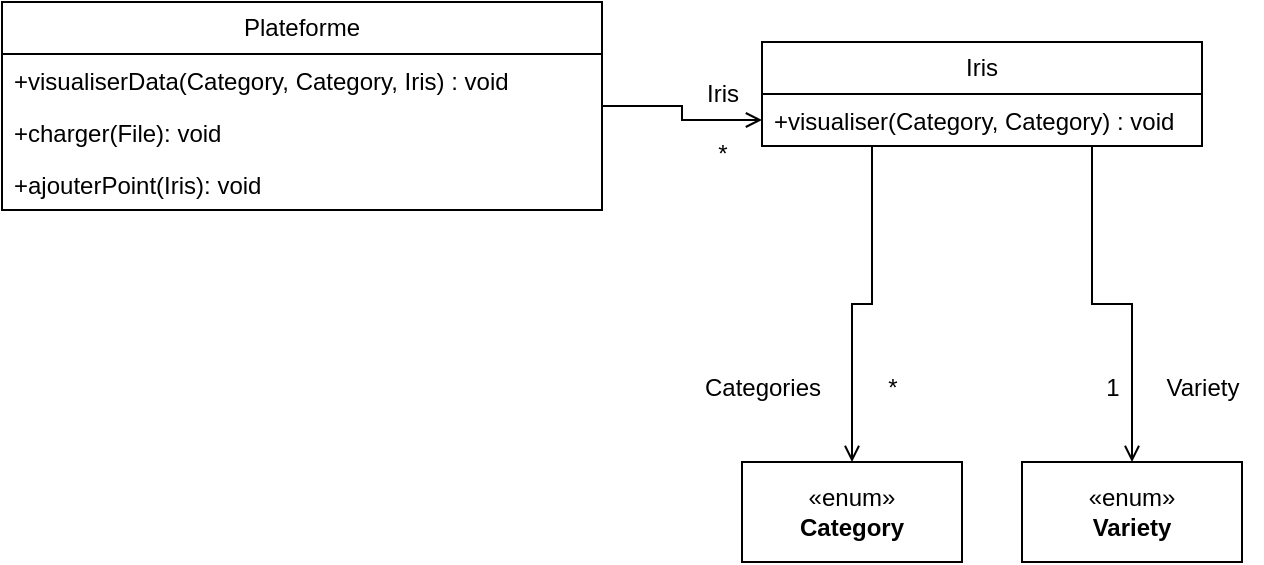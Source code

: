 <mxfile version="24.7.17" pages="6">
  <diagram name="Page-1" id="cFNUSoCIAU9kP9yINUeb">
    <mxGraphModel dx="1434" dy="654" grid="1" gridSize="10" guides="1" tooltips="1" connect="1" arrows="1" fold="1" page="1" pageScale="1" pageWidth="827" pageHeight="1169" math="0" shadow="0">
      <root>
        <mxCell id="0" />
        <mxCell id="1" parent="0" />
        <mxCell id="wtodoydzt9P1X4ofs9mV-18" style="edgeStyle=orthogonalEdgeStyle;rounded=0;orthogonalLoop=1;jettySize=auto;html=1;exitX=1;exitY=0.5;exitDx=0;exitDy=0;entryX=0;entryY=0.5;entryDx=0;entryDy=0;endArrow=open;endFill=0;" edge="1" parent="1" source="wtodoydzt9P1X4ofs9mV-1" target="wtodoydzt9P1X4ofs9mV-9">
          <mxGeometry relative="1" as="geometry" />
        </mxCell>
        <mxCell id="wtodoydzt9P1X4ofs9mV-1" value="Plateforme" style="swimlane;fontStyle=0;childLayout=stackLayout;horizontal=1;startSize=26;fillColor=none;horizontalStack=0;resizeParent=1;resizeParentMax=0;resizeLast=0;collapsible=1;marginBottom=0;whiteSpace=wrap;html=1;" vertex="1" parent="1">
          <mxGeometry x="110" y="100" width="300" height="104" as="geometry" />
        </mxCell>
        <mxCell id="wtodoydzt9P1X4ofs9mV-2" value="+visualiserData(Category, Category, Iris) : void" style="text;strokeColor=none;fillColor=none;align=left;verticalAlign=top;spacingLeft=4;spacingRight=4;overflow=hidden;rotatable=0;points=[[0,0.5],[1,0.5]];portConstraint=eastwest;whiteSpace=wrap;html=1;" vertex="1" parent="wtodoydzt9P1X4ofs9mV-1">
          <mxGeometry y="26" width="300" height="26" as="geometry" />
        </mxCell>
        <mxCell id="wtodoydzt9P1X4ofs9mV-3" value="+charger(File): void" style="text;strokeColor=none;fillColor=none;align=left;verticalAlign=top;spacingLeft=4;spacingRight=4;overflow=hidden;rotatable=0;points=[[0,0.5],[1,0.5]];portConstraint=eastwest;whiteSpace=wrap;html=1;" vertex="1" parent="wtodoydzt9P1X4ofs9mV-1">
          <mxGeometry y="52" width="300" height="26" as="geometry" />
        </mxCell>
        <mxCell id="wtodoydzt9P1X4ofs9mV-4" value="+ajouterPoint(Iris): void" style="text;strokeColor=none;fillColor=none;align=left;verticalAlign=top;spacingLeft=4;spacingRight=4;overflow=hidden;rotatable=0;points=[[0,0.5],[1,0.5]];portConstraint=eastwest;whiteSpace=wrap;html=1;" vertex="1" parent="wtodoydzt9P1X4ofs9mV-1">
          <mxGeometry y="78" width="300" height="26" as="geometry" />
        </mxCell>
        <mxCell id="wtodoydzt9P1X4ofs9mV-6" value="&lt;div&gt;«enum»&lt;b&gt;&lt;br&gt;&lt;/b&gt;&lt;/div&gt;&lt;div&gt;&lt;b&gt;Category&lt;/b&gt;&lt;/div&gt;" style="html=1;whiteSpace=wrap;" vertex="1" parent="1">
          <mxGeometry x="480" y="330" width="110" height="50" as="geometry" />
        </mxCell>
        <mxCell id="wtodoydzt9P1X4ofs9mV-7" value="&lt;div&gt;«enum»&lt;b&gt;&lt;br&gt;&lt;/b&gt;&lt;/div&gt;&lt;div&gt;&lt;b&gt;Variety&lt;/b&gt;&lt;/div&gt;" style="html=1;whiteSpace=wrap;" vertex="1" parent="1">
          <mxGeometry x="620" y="330" width="110" height="50" as="geometry" />
        </mxCell>
        <mxCell id="wtodoydzt9P1X4ofs9mV-12" style="edgeStyle=orthogonalEdgeStyle;rounded=0;orthogonalLoop=1;jettySize=auto;html=1;exitX=0.25;exitY=1;exitDx=0;exitDy=0;entryX=0.5;entryY=0;entryDx=0;entryDy=0;endArrow=open;endFill=0;" edge="1" parent="1" source="wtodoydzt9P1X4ofs9mV-8" target="wtodoydzt9P1X4ofs9mV-6">
          <mxGeometry relative="1" as="geometry" />
        </mxCell>
        <mxCell id="wtodoydzt9P1X4ofs9mV-13" style="edgeStyle=orthogonalEdgeStyle;rounded=0;orthogonalLoop=1;jettySize=auto;html=1;exitX=0.75;exitY=1;exitDx=0;exitDy=0;entryX=0.5;entryY=0;entryDx=0;entryDy=0;endArrow=open;endFill=0;" edge="1" parent="1" source="wtodoydzt9P1X4ofs9mV-8" target="wtodoydzt9P1X4ofs9mV-7">
          <mxGeometry relative="1" as="geometry" />
        </mxCell>
        <mxCell id="wtodoydzt9P1X4ofs9mV-8" value="Iris" style="swimlane;fontStyle=0;childLayout=stackLayout;horizontal=1;startSize=26;fillColor=none;horizontalStack=0;resizeParent=1;resizeParentMax=0;resizeLast=0;collapsible=1;marginBottom=0;whiteSpace=wrap;html=1;" vertex="1" parent="1">
          <mxGeometry x="490" y="120" width="220" height="52" as="geometry" />
        </mxCell>
        <mxCell id="wtodoydzt9P1X4ofs9mV-9" value="+visualiser(Category, Category) : void" style="text;strokeColor=none;fillColor=none;align=left;verticalAlign=top;spacingLeft=4;spacingRight=4;overflow=hidden;rotatable=0;points=[[0,0.5],[1,0.5]];portConstraint=eastwest;whiteSpace=wrap;html=1;" vertex="1" parent="wtodoydzt9P1X4ofs9mV-8">
          <mxGeometry y="26" width="220" height="26" as="geometry" />
        </mxCell>
        <mxCell id="wtodoydzt9P1X4ofs9mV-14" value="Variety" style="text;html=1;align=center;verticalAlign=middle;resizable=0;points=[];autosize=1;strokeColor=none;fillColor=none;rotation=0;" vertex="1" parent="1">
          <mxGeometry x="680" y="278" width="60" height="30" as="geometry" />
        </mxCell>
        <mxCell id="wtodoydzt9P1X4ofs9mV-15" value="1" style="text;html=1;align=center;verticalAlign=middle;resizable=0;points=[];autosize=1;strokeColor=none;fillColor=none;" vertex="1" parent="1">
          <mxGeometry x="650" y="278" width="30" height="30" as="geometry" />
        </mxCell>
        <mxCell id="wtodoydzt9P1X4ofs9mV-16" value="Categories" style="text;html=1;align=center;verticalAlign=middle;resizable=0;points=[];autosize=1;strokeColor=none;fillColor=none;" vertex="1" parent="1">
          <mxGeometry x="450" y="278" width="80" height="30" as="geometry" />
        </mxCell>
        <mxCell id="wtodoydzt9P1X4ofs9mV-17" value="*" style="text;html=1;align=center;verticalAlign=middle;resizable=0;points=[];autosize=1;strokeColor=none;fillColor=none;" vertex="1" parent="1">
          <mxGeometry x="540" y="278" width="30" height="30" as="geometry" />
        </mxCell>
        <mxCell id="wtodoydzt9P1X4ofs9mV-19" value="Iris" style="text;html=1;align=center;verticalAlign=middle;resizable=0;points=[];autosize=1;strokeColor=none;fillColor=none;" vertex="1" parent="1">
          <mxGeometry x="450" y="131" width="40" height="30" as="geometry" />
        </mxCell>
        <mxCell id="wtodoydzt9P1X4ofs9mV-20" value="*" style="text;html=1;align=center;verticalAlign=middle;resizable=0;points=[];autosize=1;strokeColor=none;fillColor=none;" vertex="1" parent="1">
          <mxGeometry x="455" y="161" width="30" height="30" as="geometry" />
        </mxCell>
      </root>
    </mxGraphModel>
  </diagram>
  <diagram id="J97Odw1jiFsRT9J1Y3_7" name="Page-2">
    <mxGraphModel dx="1834" dy="1152" grid="0" gridSize="10" guides="1" tooltips="1" connect="1" arrows="1" fold="1" page="0" pageScale="1" pageWidth="827" pageHeight="1169" math="0" shadow="0">
      <root>
        <mxCell id="0" />
        <mxCell id="1" parent="0" />
        <mxCell id="sPWfeZUonLFTM-aPh2ml-5" value="Plateforme" style="swimlane;fontStyle=1;align=center;verticalAlign=top;childLayout=stackLayout;horizontal=1;startSize=26;horizontalStack=0;resizeParent=1;resizeParentMax=0;resizeLast=0;collapsible=1;marginBottom=0;whiteSpace=wrap;html=1;" vertex="1" parent="1">
          <mxGeometry x="-26" y="-14" width="263" height="112" as="geometry" />
        </mxCell>
        <mxCell id="sPWfeZUonLFTM-aPh2ml-7" value="" style="line;strokeWidth=1;fillColor=none;align=left;verticalAlign=middle;spacingTop=-1;spacingLeft=3;spacingRight=3;rotatable=0;labelPosition=right;points=[];portConstraint=eastwest;strokeColor=inherit;" vertex="1" parent="sPWfeZUonLFTM-aPh2ml-5">
          <mxGeometry y="26" width="263" height="8" as="geometry" />
        </mxCell>
        <mxCell id="sPWfeZUonLFTM-aPh2ml-8" value="+visualiserData(Category,&amp;nbsp;Category, Iris): void" style="text;strokeColor=none;fillColor=none;align=left;verticalAlign=top;spacingLeft=4;spacingRight=4;overflow=hidden;rotatable=0;points=[[0,0.5],[1,0.5]];portConstraint=eastwest;whiteSpace=wrap;html=1;" vertex="1" parent="sPWfeZUonLFTM-aPh2ml-5">
          <mxGeometry y="34" width="263" height="26" as="geometry" />
        </mxCell>
        <mxCell id="sPWfeZUonLFTM-aPh2ml-9" value="&lt;div&gt;+charge(File): void&lt;/div&gt;&lt;div&gt;&lt;br&gt;&lt;/div&gt;" style="text;strokeColor=none;fillColor=none;align=left;verticalAlign=top;spacingLeft=4;spacingRight=4;overflow=hidden;rotatable=0;points=[[0,0.5],[1,0.5]];portConstraint=eastwest;whiteSpace=wrap;html=1;" vertex="1" parent="sPWfeZUonLFTM-aPh2ml-5">
          <mxGeometry y="60" width="263" height="26" as="geometry" />
        </mxCell>
        <mxCell id="sPWfeZUonLFTM-aPh2ml-10" value="+ajouterPoint(Iris): void" style="text;strokeColor=none;fillColor=none;align=left;verticalAlign=top;spacingLeft=4;spacingRight=4;overflow=hidden;rotatable=0;points=[[0,0.5],[1,0.5]];portConstraint=eastwest;whiteSpace=wrap;html=1;" vertex="1" parent="sPWfeZUonLFTM-aPh2ml-5">
          <mxGeometry y="86" width="263" height="26" as="geometry" />
        </mxCell>
        <mxCell id="sPWfeZUonLFTM-aPh2ml-11" value="&lt;div&gt;«enum»&lt;b&gt;&lt;br&gt;&lt;/b&gt;&lt;/div&gt;&lt;div&gt;&lt;b&gt;Category&lt;/b&gt;&lt;/div&gt;" style="html=1;whiteSpace=wrap;" vertex="1" parent="1">
          <mxGeometry x="370.5" y="224" width="110" height="50" as="geometry" />
        </mxCell>
        <mxCell id="sPWfeZUonLFTM-aPh2ml-12" value="&lt;div&gt;«enum»&lt;b&gt;&lt;br&gt;&lt;/b&gt;&lt;/div&gt;&lt;div&gt;&lt;b&gt;Variety&lt;br&gt;&lt;/b&gt;&lt;/div&gt;" style="html=1;whiteSpace=wrap;" vertex="1" parent="1">
          <mxGeometry x="597" y="224" width="110" height="50" as="geometry" />
        </mxCell>
        <mxCell id="sPWfeZUonLFTM-aPh2ml-23" style="edgeStyle=none;curved=1;rounded=0;orthogonalLoop=1;jettySize=auto;html=1;exitX=0.25;exitY=1;exitDx=0;exitDy=0;entryX=0.5;entryY=0;entryDx=0;entryDy=0;fontSize=12;startSize=8;endSize=8;endArrow=open;endFill=0;" edge="1" parent="1" source="sPWfeZUonLFTM-aPh2ml-13" target="sPWfeZUonLFTM-aPh2ml-11">
          <mxGeometry relative="1" as="geometry" />
        </mxCell>
        <mxCell id="sPWfeZUonLFTM-aPh2ml-26" style="edgeStyle=none;curved=1;rounded=0;orthogonalLoop=1;jettySize=auto;html=1;exitX=0.75;exitY=1;exitDx=0;exitDy=0;entryX=0.25;entryY=0;entryDx=0;entryDy=0;fontSize=12;startSize=8;endSize=8;endArrow=open;endFill=0;" edge="1" parent="1" source="sPWfeZUonLFTM-aPh2ml-13" target="sPWfeZUonLFTM-aPh2ml-12">
          <mxGeometry relative="1" as="geometry" />
        </mxCell>
        <mxCell id="sPWfeZUonLFTM-aPh2ml-13" value="Iris" style="swimlane;fontStyle=1;align=center;verticalAlign=top;childLayout=stackLayout;horizontal=1;startSize=26;horizontalStack=0;resizeParent=1;resizeParentMax=0;resizeLast=0;collapsible=1;marginBottom=0;whiteSpace=wrap;html=1;" vertex="1" parent="1">
          <mxGeometry x="394" y="12" width="234" height="60" as="geometry" />
        </mxCell>
        <mxCell id="sPWfeZUonLFTM-aPh2ml-15" value="" style="line;strokeWidth=1;fillColor=none;align=left;verticalAlign=middle;spacingTop=-1;spacingLeft=3;spacingRight=3;rotatable=0;labelPosition=right;points=[];portConstraint=eastwest;strokeColor=inherit;" vertex="1" parent="sPWfeZUonLFTM-aPh2ml-13">
          <mxGeometry y="26" width="234" height="8" as="geometry" />
        </mxCell>
        <mxCell id="sPWfeZUonLFTM-aPh2ml-16" value="+visualiser(Category, Category): void" style="text;strokeColor=none;fillColor=none;align=left;verticalAlign=top;spacingLeft=4;spacingRight=4;overflow=hidden;rotatable=0;points=[[0,0.5],[1,0.5]];portConstraint=eastwest;whiteSpace=wrap;html=1;" vertex="1" parent="sPWfeZUonLFTM-aPh2ml-13">
          <mxGeometry y="34" width="234" height="26" as="geometry" />
        </mxCell>
        <mxCell id="sPWfeZUonLFTM-aPh2ml-19" style="edgeStyle=orthogonalEdgeStyle;rounded=0;orthogonalLoop=1;jettySize=auto;html=1;exitX=1;exitY=0.5;exitDx=0;exitDy=0;entryX=0;entryY=0.5;entryDx=0;entryDy=0;fontSize=12;startSize=8;endSize=8;endArrow=open;endFill=0;" edge="1" parent="1" source="sPWfeZUonLFTM-aPh2ml-9" target="sPWfeZUonLFTM-aPh2ml-16">
          <mxGeometry relative="1" as="geometry" />
        </mxCell>
        <mxCell id="sPWfeZUonLFTM-aPh2ml-20" value="iris" style="text;html=1;align=center;verticalAlign=middle;resizable=0;points=[];autosize=1;strokeColor=none;fillColor=none;fontSize=16;" vertex="1" parent="1">
          <mxGeometry x="340" y="31" width="38" height="31" as="geometry" />
        </mxCell>
        <mxCell id="sPWfeZUonLFTM-aPh2ml-21" value="*" style="text;html=1;align=center;verticalAlign=middle;resizable=0;points=[];autosize=1;strokeColor=none;fillColor=none;fontSize=16;" vertex="1" parent="1">
          <mxGeometry x="346.5" y="56" width="24" height="31" as="geometry" />
        </mxCell>
        <mxCell id="sPWfeZUonLFTM-aPh2ml-24" value="categories" style="text;html=1;align=center;verticalAlign=middle;resizable=0;points=[];autosize=1;strokeColor=none;fillColor=none;fontSize=16;" vertex="1" parent="1">
          <mxGeometry x="342.5" y="174" width="92" height="31" as="geometry" />
        </mxCell>
        <mxCell id="sPWfeZUonLFTM-aPh2ml-25" value="*" style="text;html=1;align=center;verticalAlign=middle;resizable=0;points=[];autosize=1;strokeColor=none;fillColor=none;fontSize=16;" vertex="1" parent="1">
          <mxGeometry x="435" y="174" width="24" height="31" as="geometry" />
        </mxCell>
        <mxCell id="sPWfeZUonLFTM-aPh2ml-27" value="variety" style="text;html=1;align=center;verticalAlign=middle;resizable=0;points=[];autosize=1;strokeColor=none;fillColor=none;fontSize=16;" vertex="1" parent="1">
          <mxGeometry x="532" y="174" width="65" height="31" as="geometry" />
        </mxCell>
        <mxCell id="sPWfeZUonLFTM-aPh2ml-28" value="1" style="text;html=1;align=center;verticalAlign=middle;resizable=0;points=[];autosize=1;strokeColor=none;fillColor=none;fontSize=16;" vertex="1" parent="1">
          <mxGeometry x="619" y="176" width="27" height="31" as="geometry" />
        </mxCell>
      </root>
    </mxGraphModel>
  </diagram>
  <diagram name="Page-1" id="vojulz088UvVoC9rCQbp">
    <mxGraphModel>
      <root>
        <mxCell id="0" />
        <mxCell id="1" parent="0" />
      </root>
    </mxGraphModel>
  </diagram>
  <diagram name="Page-2" id="1n1aomfa5hQhBjP3Xerp">
    <mxGraphModel dx="1834" dy="1152" grid="0" gridSize="10" guides="1" tooltips="1" connect="1" arrows="1" fold="1" page="0" pageScale="1" pageWidth="827" pageHeight="1169" math="0" shadow="0">
      <root>
        <mxCell id="0" />
        <mxCell id="1" parent="0" />
        <mxCell id="sPWfeZUonLFTM-aPh2ml-5" value="Plateforme" style="swimlane;fontStyle=1;align=center;verticalAlign=top;childLayout=stackLayout;horizontal=1;startSize=26;horizontalStack=0;resizeParent=1;resizeParentMax=0;resizeLast=0;collapsible=1;marginBottom=0;whiteSpace=wrap;html=1;" vertex="1" parent="1">
          <mxGeometry x="-26" y="-14" width="263" height="112" as="geometry" />
        </mxCell>
        <mxCell id="sPWfeZUonLFTM-aPh2ml-7" value="" style="line;strokeWidth=1;fillColor=none;align=left;verticalAlign=middle;spacingTop=-1;spacingLeft=3;spacingRight=3;rotatable=0;labelPosition=right;points=[];portConstraint=eastwest;strokeColor=inherit;" vertex="1" parent="sPWfeZUonLFTM-aPh2ml-5">
          <mxGeometry y="26" width="263" height="8" as="geometry" />
        </mxCell>
        <mxCell id="sPWfeZUonLFTM-aPh2ml-8" value="+visualiserData(Category,&amp;nbsp;Category, Iris): void" style="text;strokeColor=none;fillColor=none;align=left;verticalAlign=top;spacingLeft=4;spacingRight=4;overflow=hidden;rotatable=0;points=[[0,0.5],[1,0.5]];portConstraint=eastwest;whiteSpace=wrap;html=1;" vertex="1" parent="sPWfeZUonLFTM-aPh2ml-5">
          <mxGeometry y="34" width="263" height="26" as="geometry" />
        </mxCell>
        <mxCell id="sPWfeZUonLFTM-aPh2ml-9" value="&lt;div&gt;+charge(File): void&lt;/div&gt;&lt;div&gt;&lt;br&gt;&lt;/div&gt;" style="text;strokeColor=none;fillColor=none;align=left;verticalAlign=top;spacingLeft=4;spacingRight=4;overflow=hidden;rotatable=0;points=[[0,0.5],[1,0.5]];portConstraint=eastwest;whiteSpace=wrap;html=1;" vertex="1" parent="sPWfeZUonLFTM-aPh2ml-5">
          <mxGeometry y="60" width="263" height="26" as="geometry" />
        </mxCell>
        <mxCell id="sPWfeZUonLFTM-aPh2ml-10" value="+ajouterPoint(Iris): void" style="text;strokeColor=none;fillColor=none;align=left;verticalAlign=top;spacingLeft=4;spacingRight=4;overflow=hidden;rotatable=0;points=[[0,0.5],[1,0.5]];portConstraint=eastwest;whiteSpace=wrap;html=1;" vertex="1" parent="sPWfeZUonLFTM-aPh2ml-5">
          <mxGeometry y="86" width="263" height="26" as="geometry" />
        </mxCell>
        <mxCell id="sPWfeZUonLFTM-aPh2ml-11" value="&lt;div&gt;«enum»&lt;b&gt;&lt;br&gt;&lt;/b&gt;&lt;/div&gt;&lt;div&gt;&lt;b&gt;Category&lt;/b&gt;&lt;/div&gt;" style="html=1;whiteSpace=wrap;" vertex="1" parent="1">
          <mxGeometry x="370.5" y="224" width="110" height="50" as="geometry" />
        </mxCell>
        <mxCell id="sPWfeZUonLFTM-aPh2ml-12" value="&lt;div&gt;«enum»&lt;b&gt;&lt;br&gt;&lt;/b&gt;&lt;/div&gt;&lt;div&gt;&lt;b&gt;Variety&lt;br&gt;&lt;/b&gt;&lt;/div&gt;" style="html=1;whiteSpace=wrap;" vertex="1" parent="1">
          <mxGeometry x="597" y="224" width="110" height="50" as="geometry" />
        </mxCell>
        <mxCell id="sPWfeZUonLFTM-aPh2ml-23" style="edgeStyle=none;curved=1;rounded=0;orthogonalLoop=1;jettySize=auto;html=1;exitX=0.25;exitY=1;exitDx=0;exitDy=0;entryX=0.5;entryY=0;entryDx=0;entryDy=0;fontSize=12;startSize=8;endSize=8;endArrow=open;endFill=0;" edge="1" parent="1" source="sPWfeZUonLFTM-aPh2ml-13" target="sPWfeZUonLFTM-aPh2ml-11">
          <mxGeometry relative="1" as="geometry" />
        </mxCell>
        <mxCell id="sPWfeZUonLFTM-aPh2ml-26" style="edgeStyle=none;curved=1;rounded=0;orthogonalLoop=1;jettySize=auto;html=1;exitX=0.75;exitY=1;exitDx=0;exitDy=0;entryX=0.25;entryY=0;entryDx=0;entryDy=0;fontSize=12;startSize=8;endSize=8;endArrow=open;endFill=0;" edge="1" parent="1" source="sPWfeZUonLFTM-aPh2ml-13" target="sPWfeZUonLFTM-aPh2ml-12">
          <mxGeometry relative="1" as="geometry" />
        </mxCell>
        <mxCell id="sPWfeZUonLFTM-aPh2ml-13" value="Iris" style="swimlane;fontStyle=1;align=center;verticalAlign=top;childLayout=stackLayout;horizontal=1;startSize=26;horizontalStack=0;resizeParent=1;resizeParentMax=0;resizeLast=0;collapsible=1;marginBottom=0;whiteSpace=wrap;html=1;" vertex="1" parent="1">
          <mxGeometry x="394" y="12" width="234" height="60" as="geometry" />
        </mxCell>
        <mxCell id="sPWfeZUonLFTM-aPh2ml-15" value="" style="line;strokeWidth=1;fillColor=none;align=left;verticalAlign=middle;spacingTop=-1;spacingLeft=3;spacingRight=3;rotatable=0;labelPosition=right;points=[];portConstraint=eastwest;strokeColor=inherit;" vertex="1" parent="sPWfeZUonLFTM-aPh2ml-13">
          <mxGeometry y="26" width="234" height="8" as="geometry" />
        </mxCell>
        <mxCell id="sPWfeZUonLFTM-aPh2ml-16" value="+visualiser(Category, Category): void" style="text;strokeColor=none;fillColor=none;align=left;verticalAlign=top;spacingLeft=4;spacingRight=4;overflow=hidden;rotatable=0;points=[[0,0.5],[1,0.5]];portConstraint=eastwest;whiteSpace=wrap;html=1;" vertex="1" parent="sPWfeZUonLFTM-aPh2ml-13">
          <mxGeometry y="34" width="234" height="26" as="geometry" />
        </mxCell>
        <mxCell id="sPWfeZUonLFTM-aPh2ml-19" style="edgeStyle=orthogonalEdgeStyle;rounded=0;orthogonalLoop=1;jettySize=auto;html=1;exitX=1;exitY=0.5;exitDx=0;exitDy=0;entryX=0;entryY=0.5;entryDx=0;entryDy=0;fontSize=12;startSize=8;endSize=8;endArrow=open;endFill=0;" edge="1" parent="1" source="sPWfeZUonLFTM-aPh2ml-9" target="sPWfeZUonLFTM-aPh2ml-16">
          <mxGeometry relative="1" as="geometry" />
        </mxCell>
        <mxCell id="sPWfeZUonLFTM-aPh2ml-20" value="iris" style="text;html=1;align=center;verticalAlign=middle;resizable=0;points=[];autosize=1;strokeColor=none;fillColor=none;fontSize=16;" vertex="1" parent="1">
          <mxGeometry x="340" y="31" width="38" height="31" as="geometry" />
        </mxCell>
        <mxCell id="sPWfeZUonLFTM-aPh2ml-21" value="*" style="text;html=1;align=center;verticalAlign=middle;resizable=0;points=[];autosize=1;strokeColor=none;fillColor=none;fontSize=16;" vertex="1" parent="1">
          <mxGeometry x="346.5" y="56" width="24" height="31" as="geometry" />
        </mxCell>
        <mxCell id="sPWfeZUonLFTM-aPh2ml-24" value="categories" style="text;html=1;align=center;verticalAlign=middle;resizable=0;points=[];autosize=1;strokeColor=none;fillColor=none;fontSize=16;" vertex="1" parent="1">
          <mxGeometry x="342.5" y="174" width="92" height="31" as="geometry" />
        </mxCell>
        <mxCell id="sPWfeZUonLFTM-aPh2ml-25" value="*" style="text;html=1;align=center;verticalAlign=middle;resizable=0;points=[];autosize=1;strokeColor=none;fillColor=none;fontSize=16;" vertex="1" parent="1">
          <mxGeometry x="435" y="174" width="24" height="31" as="geometry" />
        </mxCell>
        <mxCell id="sPWfeZUonLFTM-aPh2ml-27" value="variety" style="text;html=1;align=center;verticalAlign=middle;resizable=0;points=[];autosize=1;strokeColor=none;fillColor=none;fontSize=16;" vertex="1" parent="1">
          <mxGeometry x="532" y="174" width="65" height="31" as="geometry" />
        </mxCell>
        <mxCell id="sPWfeZUonLFTM-aPh2ml-28" value="1" style="text;html=1;align=center;verticalAlign=middle;resizable=0;points=[];autosize=1;strokeColor=none;fillColor=none;fontSize=16;" vertex="1" parent="1">
          <mxGeometry x="619" y="176" width="27" height="31" as="geometry" />
        </mxCell>
      </root>
    </mxGraphModel>
  </diagram>
  <diagram name="Page-1" id="cEX-rHyqMDf_D8DbM_P3">
    <mxGraphModel>
      <root>
        <mxCell id="0" />
        <mxCell id="1" parent="0" />
      </root>
    </mxGraphModel>
  </diagram>
  <diagram name="Page-2" id="U_kDjsqtTeYl3qeW27eu">
    <mxGraphModel dx="1834" dy="1152" grid="0" gridSize="10" guides="1" tooltips="1" connect="1" arrows="1" fold="1" page="0" pageScale="1" pageWidth="827" pageHeight="1169" math="0" shadow="0">
      <root>
        <mxCell id="0" />
        <mxCell id="1" parent="0" />
        <mxCell id="sPWfeZUonLFTM-aPh2ml-5" value="Plateforme" style="swimlane;fontStyle=1;align=center;verticalAlign=top;childLayout=stackLayout;horizontal=1;startSize=26;horizontalStack=0;resizeParent=1;resizeParentMax=0;resizeLast=0;collapsible=1;marginBottom=0;whiteSpace=wrap;html=1;" vertex="1" parent="1">
          <mxGeometry x="-26" y="-14" width="263" height="112" as="geometry" />
        </mxCell>
        <mxCell id="sPWfeZUonLFTM-aPh2ml-7" value="" style="line;strokeWidth=1;fillColor=none;align=left;verticalAlign=middle;spacingTop=-1;spacingLeft=3;spacingRight=3;rotatable=0;labelPosition=right;points=[];portConstraint=eastwest;strokeColor=inherit;" vertex="1" parent="sPWfeZUonLFTM-aPh2ml-5">
          <mxGeometry y="26" width="263" height="8" as="geometry" />
        </mxCell>
        <mxCell id="sPWfeZUonLFTM-aPh2ml-8" value="+visualiserData(Category,&amp;nbsp;Category, Iris): void" style="text;strokeColor=none;fillColor=none;align=left;verticalAlign=top;spacingLeft=4;spacingRight=4;overflow=hidden;rotatable=0;points=[[0,0.5],[1,0.5]];portConstraint=eastwest;whiteSpace=wrap;html=1;" vertex="1" parent="sPWfeZUonLFTM-aPh2ml-5">
          <mxGeometry y="34" width="263" height="26" as="geometry" />
        </mxCell>
        <mxCell id="sPWfeZUonLFTM-aPh2ml-9" value="&lt;div&gt;+charge(File): void&lt;/div&gt;&lt;div&gt;&lt;br&gt;&lt;/div&gt;" style="text;strokeColor=none;fillColor=none;align=left;verticalAlign=top;spacingLeft=4;spacingRight=4;overflow=hidden;rotatable=0;points=[[0,0.5],[1,0.5]];portConstraint=eastwest;whiteSpace=wrap;html=1;" vertex="1" parent="sPWfeZUonLFTM-aPh2ml-5">
          <mxGeometry y="60" width="263" height="26" as="geometry" />
        </mxCell>
        <mxCell id="sPWfeZUonLFTM-aPh2ml-10" value="+ajouterPoint(Iris): void" style="text;strokeColor=none;fillColor=none;align=left;verticalAlign=top;spacingLeft=4;spacingRight=4;overflow=hidden;rotatable=0;points=[[0,0.5],[1,0.5]];portConstraint=eastwest;whiteSpace=wrap;html=1;" vertex="1" parent="sPWfeZUonLFTM-aPh2ml-5">
          <mxGeometry y="86" width="263" height="26" as="geometry" />
        </mxCell>
        <mxCell id="sPWfeZUonLFTM-aPh2ml-11" value="&lt;div&gt;«enum»&lt;b&gt;&lt;br&gt;&lt;/b&gt;&lt;/div&gt;&lt;div&gt;&lt;b&gt;Category&lt;/b&gt;&lt;/div&gt;" style="html=1;whiteSpace=wrap;" vertex="1" parent="1">
          <mxGeometry x="370.5" y="224" width="110" height="50" as="geometry" />
        </mxCell>
        <mxCell id="sPWfeZUonLFTM-aPh2ml-12" value="&lt;div&gt;«enum»&lt;b&gt;&lt;br&gt;&lt;/b&gt;&lt;/div&gt;&lt;div&gt;&lt;b&gt;Variety&lt;br&gt;&lt;/b&gt;&lt;/div&gt;" style="html=1;whiteSpace=wrap;" vertex="1" parent="1">
          <mxGeometry x="597" y="224" width="110" height="50" as="geometry" />
        </mxCell>
        <mxCell id="sPWfeZUonLFTM-aPh2ml-23" style="edgeStyle=none;curved=1;rounded=0;orthogonalLoop=1;jettySize=auto;html=1;exitX=0.25;exitY=1;exitDx=0;exitDy=0;entryX=0.5;entryY=0;entryDx=0;entryDy=0;fontSize=12;startSize=8;endSize=8;endArrow=open;endFill=0;" edge="1" parent="1" source="sPWfeZUonLFTM-aPh2ml-13" target="sPWfeZUonLFTM-aPh2ml-11">
          <mxGeometry relative="1" as="geometry" />
        </mxCell>
        <mxCell id="sPWfeZUonLFTM-aPh2ml-26" style="edgeStyle=none;curved=1;rounded=0;orthogonalLoop=1;jettySize=auto;html=1;exitX=0.75;exitY=1;exitDx=0;exitDy=0;entryX=0.25;entryY=0;entryDx=0;entryDy=0;fontSize=12;startSize=8;endSize=8;endArrow=open;endFill=0;" edge="1" parent="1" source="sPWfeZUonLFTM-aPh2ml-13" target="sPWfeZUonLFTM-aPh2ml-12">
          <mxGeometry relative="1" as="geometry" />
        </mxCell>
        <mxCell id="sPWfeZUonLFTM-aPh2ml-13" value="Iris" style="swimlane;fontStyle=1;align=center;verticalAlign=top;childLayout=stackLayout;horizontal=1;startSize=26;horizontalStack=0;resizeParent=1;resizeParentMax=0;resizeLast=0;collapsible=1;marginBottom=0;whiteSpace=wrap;html=1;" vertex="1" parent="1">
          <mxGeometry x="394" y="12" width="234" height="60" as="geometry" />
        </mxCell>
        <mxCell id="sPWfeZUonLFTM-aPh2ml-15" value="" style="line;strokeWidth=1;fillColor=none;align=left;verticalAlign=middle;spacingTop=-1;spacingLeft=3;spacingRight=3;rotatable=0;labelPosition=right;points=[];portConstraint=eastwest;strokeColor=inherit;" vertex="1" parent="sPWfeZUonLFTM-aPh2ml-13">
          <mxGeometry y="26" width="234" height="8" as="geometry" />
        </mxCell>
        <mxCell id="sPWfeZUonLFTM-aPh2ml-16" value="+visualiser(Category, Category): void" style="text;strokeColor=none;fillColor=none;align=left;verticalAlign=top;spacingLeft=4;spacingRight=4;overflow=hidden;rotatable=0;points=[[0,0.5],[1,0.5]];portConstraint=eastwest;whiteSpace=wrap;html=1;" vertex="1" parent="sPWfeZUonLFTM-aPh2ml-13">
          <mxGeometry y="34" width="234" height="26" as="geometry" />
        </mxCell>
        <mxCell id="sPWfeZUonLFTM-aPh2ml-19" style="edgeStyle=orthogonalEdgeStyle;rounded=0;orthogonalLoop=1;jettySize=auto;html=1;exitX=1;exitY=0.5;exitDx=0;exitDy=0;entryX=0;entryY=0.5;entryDx=0;entryDy=0;fontSize=12;startSize=8;endSize=8;endArrow=open;endFill=0;" edge="1" parent="1" source="sPWfeZUonLFTM-aPh2ml-9" target="sPWfeZUonLFTM-aPh2ml-16">
          <mxGeometry relative="1" as="geometry" />
        </mxCell>
        <mxCell id="sPWfeZUonLFTM-aPh2ml-20" value="iris" style="text;html=1;align=center;verticalAlign=middle;resizable=0;points=[];autosize=1;strokeColor=none;fillColor=none;fontSize=16;" vertex="1" parent="1">
          <mxGeometry x="340" y="31" width="38" height="31" as="geometry" />
        </mxCell>
        <mxCell id="sPWfeZUonLFTM-aPh2ml-21" value="*" style="text;html=1;align=center;verticalAlign=middle;resizable=0;points=[];autosize=1;strokeColor=none;fillColor=none;fontSize=16;" vertex="1" parent="1">
          <mxGeometry x="346.5" y="56" width="24" height="31" as="geometry" />
        </mxCell>
        <mxCell id="sPWfeZUonLFTM-aPh2ml-24" value="categories" style="text;html=1;align=center;verticalAlign=middle;resizable=0;points=[];autosize=1;strokeColor=none;fillColor=none;fontSize=16;" vertex="1" parent="1">
          <mxGeometry x="342.5" y="174" width="92" height="31" as="geometry" />
        </mxCell>
        <mxCell id="sPWfeZUonLFTM-aPh2ml-25" value="*" style="text;html=1;align=center;verticalAlign=middle;resizable=0;points=[];autosize=1;strokeColor=none;fillColor=none;fontSize=16;" vertex="1" parent="1">
          <mxGeometry x="435" y="174" width="24" height="31" as="geometry" />
        </mxCell>
        <mxCell id="sPWfeZUonLFTM-aPh2ml-27" value="variety" style="text;html=1;align=center;verticalAlign=middle;resizable=0;points=[];autosize=1;strokeColor=none;fillColor=none;fontSize=16;" vertex="1" parent="1">
          <mxGeometry x="532" y="174" width="65" height="31" as="geometry" />
        </mxCell>
        <mxCell id="sPWfeZUonLFTM-aPh2ml-28" value="1" style="text;html=1;align=center;verticalAlign=middle;resizable=0;points=[];autosize=1;strokeColor=none;fillColor=none;fontSize=16;" vertex="1" parent="1">
          <mxGeometry x="619" y="176" width="27" height="31" as="geometry" />
        </mxCell>
      </root>
    </mxGraphModel>
  </diagram>
</mxfile>
